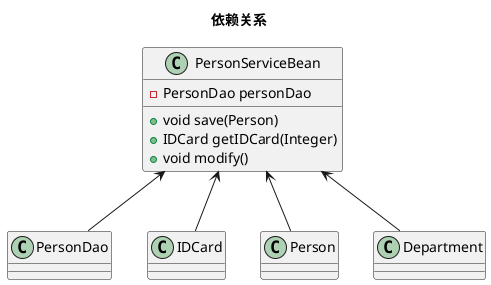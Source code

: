 @startuml
title 依赖关系
class PersonServiceBean {
- PersonDao personDao
+ void save(Person)
+ IDCard getIDCard(Integer)
+ void modify()
}
class PersonDao {
}
class IDCard {
}
class Person {
}
class Department {
}

PersonServiceBean <-- Person
PersonServiceBean <-- PersonDao
PersonServiceBean <-- IDCard
PersonServiceBean <-- Department

@enduml

